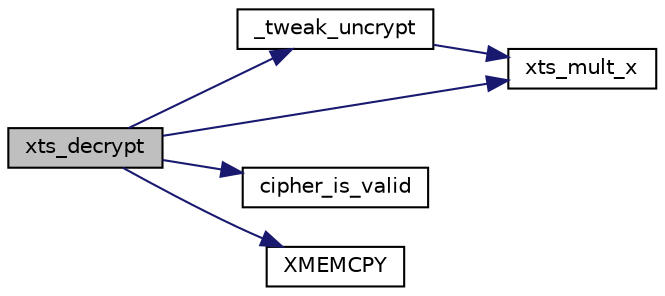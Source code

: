 digraph "xts_decrypt"
{
 // LATEX_PDF_SIZE
  edge [fontname="Helvetica",fontsize="10",labelfontname="Helvetica",labelfontsize="10"];
  node [fontname="Helvetica",fontsize="10",shape=record];
  rankdir="LR";
  Node6 [label="xts_decrypt",height=0.2,width=0.4,color="black", fillcolor="grey75", style="filled", fontcolor="black",tooltip="XTS Decryption."];
  Node6 -> Node7 [color="midnightblue",fontsize="10",style="solid",fontname="Helvetica"];
  Node7 [label="_tweak_uncrypt",height=0.2,width=0.4,color="black", fillcolor="white", style="filled",URL="$xts__decrypt_8c.html#ad9d070c5891cb45f341ccb19db2637d2",tooltip="Source donated by Elliptic Semiconductor Inc (www.ellipticsemi.com) to the LibTom Projects."];
  Node7 -> Node8 [color="midnightblue",fontsize="10",style="solid",fontname="Helvetica"];
  Node8 [label="xts_mult_x",height=0.2,width=0.4,color="black", fillcolor="white", style="filled",URL="$xts__mult__x_8c.html#a38849a290b62d5e253db21468c0449a4",tooltip="Source donated by Elliptic Semiconductor Inc (www.ellipticsemi.com) to the LibTom Projects."];
  Node6 -> Node9 [color="midnightblue",fontsize="10",style="solid",fontname="Helvetica"];
  Node9 [label="cipher_is_valid",height=0.2,width=0.4,color="black", fillcolor="white", style="filled",URL="$tomcrypt__cipher_8h.html#ac30eb68934c4ca07205344dc9d159221",tooltip=" "];
  Node6 -> Node10 [color="midnightblue",fontsize="10",style="solid",fontname="Helvetica"];
  Node10 [label="XMEMCPY",height=0.2,width=0.4,color="black", fillcolor="white", style="filled",URL="$tomcrypt__cfg_8h.html#a7691dd48d60d5fc6daf2fa7ec4c55e12",tooltip=" "];
  Node6 -> Node8 [color="midnightblue",fontsize="10",style="solid",fontname="Helvetica"];
}
